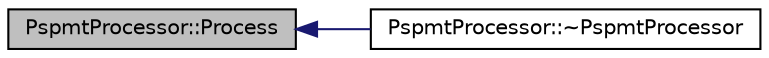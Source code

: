 digraph "PspmtProcessor::Process"
{
  edge [fontname="Helvetica",fontsize="10",labelfontname="Helvetica",labelfontsize="10"];
  node [fontname="Helvetica",fontsize="10",shape=record];
  rankdir="LR";
  Node1 [label="PspmtProcessor::Process",height=0.2,width=0.4,color="black", fillcolor="grey75", style="filled", fontcolor="black"];
  Node1 -> Node2 [dir="back",color="midnightblue",fontsize="10",style="solid",fontname="Helvetica"];
  Node2 [label="PspmtProcessor::~PspmtProcessor",height=0.2,width=0.4,color="black", fillcolor="white", style="filled",URL="$dd/d2c/class_pspmt_processor.html#a23ed80963dc7c683eba1b95aa12f37db"];
}
